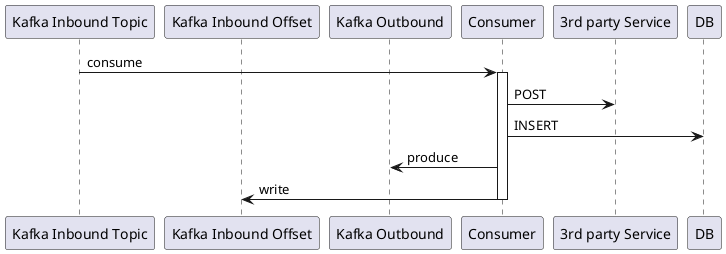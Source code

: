 @startuml

participant kafkainboundtopic as "Kafka Inbound Topic"
participant kafkainboundoffset as "Kafka Inbound Offset"
participant kafkaoutbound as "Kafka Outbound"
participant consumer as "Consumer"
participant 3service as "3rd party Service"
participant db as "DB"

kafkainboundtopic -> consumer : consume
activate consumer
consumer -> 3service : POST
consumer -> db : INSERT
consumer -> kafkaoutbound : produce
consumer -> kafkainboundoffset : write
deactivate

@enduml